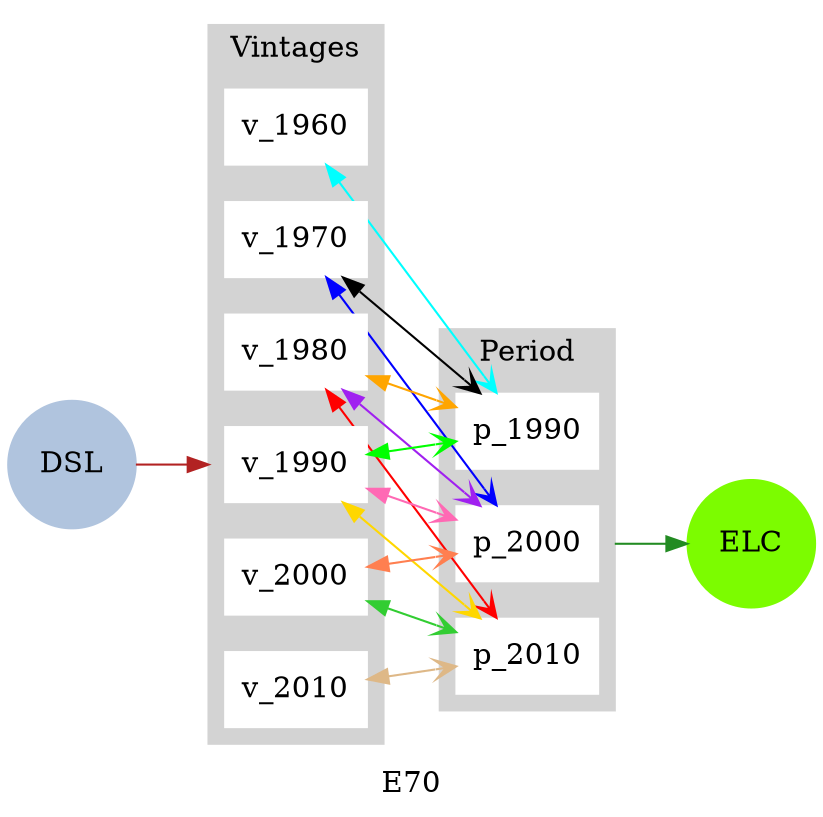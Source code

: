 strict digraph model {
	label = "E70" ;

	bgcolor     = "transparent" ;
	color       = "black" ;
	compound    = "True" ;
	concentrate = "True" ;
	rankdir     = "LR" ;
	splines     = "False" ;

	node [ shape="box", style="filled" ];

	edge [
	  arrowhead  = "vee",
	  decorate   = "True",
	  dir        = "both",
	  fontsize   = "8",
	  label      = "   ",
	  labelfloat = "false",
	  labelfontcolor = "lightgreen",
	  len        = "2",
	  weight     = "0.5"
	];

	subgraph cluster_vintage {
		label = "Vintages" ;

		color = "lightgrey" ;
		style = "filled";
		href  = "../simple_model.svg" ;

		node [ color="white" ]

		"v_1960" ;
		"v_1970" ;
		"v_1980" ;
		"v_1990" ;
		"v_2000" ;
		"v_2010" ;
	}

	subgraph cluster_period {
		label = "Period" ;
		color = "lightgrey" ;
		style = "filled" ;
		href  = "../simple_model.svg" ;

		node [ color="white" ]

		"p_1990" ;
		"p_2000" ;
		"p_2010" ;
	}

	subgraph energy_carriers {
		node [ shape="circle" ] ;

	  // Beginning nodes
		"ELC" [ color="lawngreen", href="../commodities/commodity_ELC.svg" ] ;

	  // Ending nodes
		"DSL" [ color="lightsteelblue", href="../commodities/commodity_DSL.svg" ] ;
	}

	subgraph external_edges {
		edge [ arrowhead="normal", dir="forward" ] ;

		"DSL"    -> "v_1990" [ color="firebrick", lhead="cluster_vintage" ] ;
		"p_2000" -> "ELC"    [ color="forestgreen", ltail="cluster_period" ] ;
	}

	subgraph internal_edges {
		// edges between vintages and periods
		"v_1960" -> "p_1990" [ color="cyan" ] ;
		"v_1970" -> "p_1990" [ color="black" ] ;
		"v_1970" -> "p_2000" [ color="blue" ] ;
		"v_1980" -> "p_1990" [ color="orange" ] ;
		"v_1980" -> "p_2000" [ color="purple" ] ;
		"v_1980" -> "p_2010" [ color="red" ] ;
		"v_1990" -> "p_1990" [ color="green" ] ;
		"v_1990" -> "p_2000" [ color="hotpink" ] ;
		"v_1990" -> "p_2010" [ color="gold" ] ;
		"v_2000" -> "p_2000" [ color="coral" ] ;
		"v_2000" -> "p_2010" [ color="limegreen" ] ;
		"v_2010" -> "p_2010" [ color="burlywood" ] ;
	}
}
